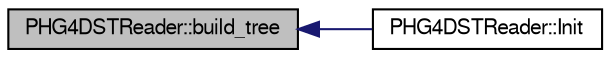digraph "PHG4DSTReader::build_tree"
{
  bgcolor="transparent";
  edge [fontname="FreeSans",fontsize="10",labelfontname="FreeSans",labelfontsize="10"];
  node [fontname="FreeSans",fontsize="10",shape=record];
  rankdir="LR";
  Node1 [label="PHG4DSTReader::build_tree",height=0.2,width=0.4,color="black", fillcolor="grey75", style="filled" fontcolor="black"];
  Node1 -> Node2 [dir="back",color="midnightblue",fontsize="10",style="solid",fontname="FreeSans"];
  Node2 [label="PHG4DSTReader::Init",height=0.2,width=0.4,color="black",URL="$d4/dc9/classPHG4DSTReader.html#a14475bcaa9191b68fbfebe6752c934d0",tooltip="full initialization "];
}
